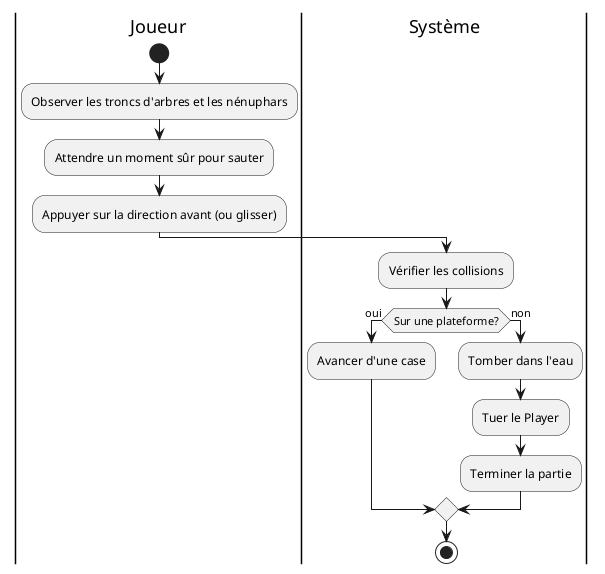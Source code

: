 @startuml passRiviereUC
|Joueur|
start
:Observer les troncs d'arbres et les nénuphars;
:Attendre un moment sûr pour sauter;
:Appuyer sur la direction avant (ou glisser);

|Système|
:Vérifier les collisions;
if (Sur une plateforme?) then (oui)
    :Avancer d'une case;
else (non)
    :Tomber dans l'eau;
    :Tuer le Player;
    :Terminer la partie;
endif
stop
@enduml
